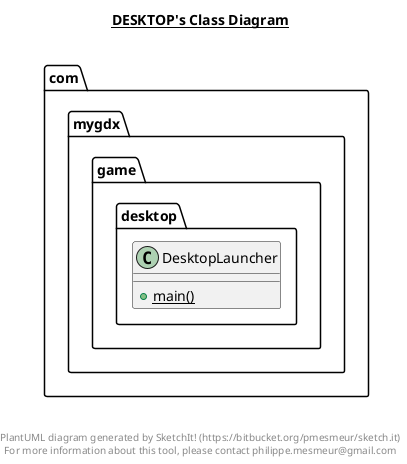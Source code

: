@startuml

title __DESKTOP's Class Diagram__\n

  namespace com.mygdx.game.desktop {
    class com.mygdx.game.desktop.DesktopLauncher {
        {static} + main()
    }
  }
  



right footer


PlantUML diagram generated by SketchIt! (https://bitbucket.org/pmesmeur/sketch.it)
For more information about this tool, please contact philippe.mesmeur@gmail.com
endfooter

@enduml
